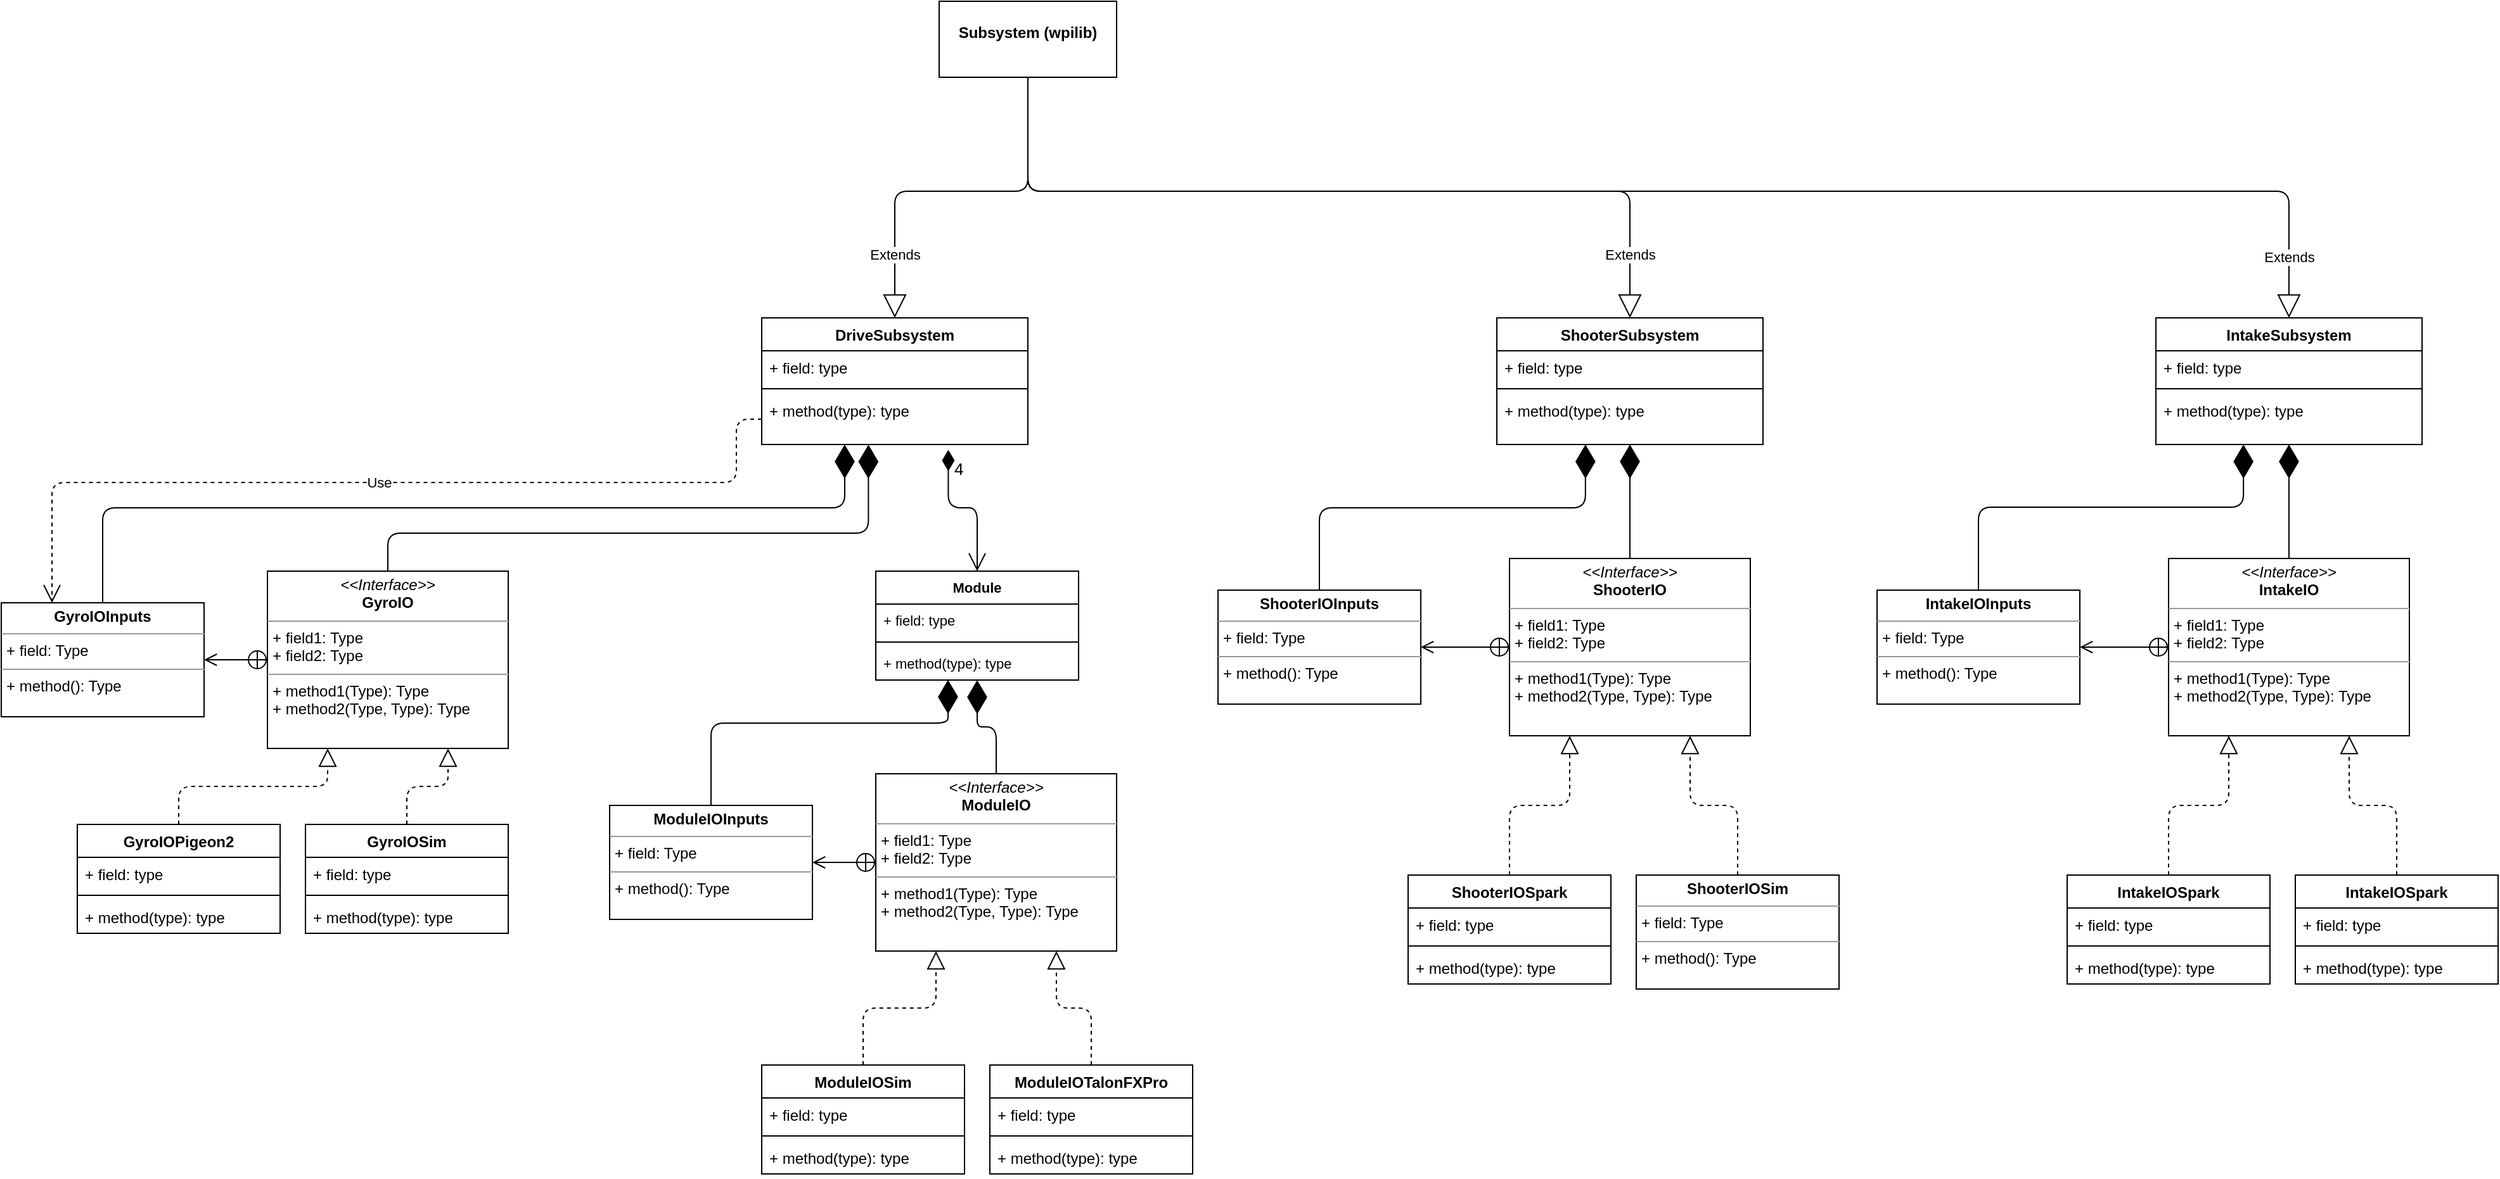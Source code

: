 <mxfile version="23.1.7" type="device">
  <diagram id="C5RBs43oDa-KdzZeNtuy" name="Page-1">
    <mxGraphModel dx="3734" dy="1774" grid="1" gridSize="10" guides="1" tooltips="1" connect="1" arrows="1" fold="0" page="0" pageScale="1" pageWidth="1600" pageHeight="1200" background="none" math="0" shadow="0">
      <root>
        <mxCell id="WIyWlLk6GJQsqaUBKTNV-0" />
        <mxCell id="WIyWlLk6GJQsqaUBKTNV-1" parent="WIyWlLk6GJQsqaUBKTNV-0" />
        <mxCell id="HAPGiRMm5gZmks8LCyH1-4" value="ShooterSubsystem" style="swimlane;fontStyle=1;align=center;verticalAlign=top;childLayout=stackLayout;horizontal=1;startSize=26;horizontalStack=0;resizeParent=1;resizeParentMax=0;resizeLast=0;collapsible=1;marginBottom=0;whiteSpace=wrap;html=1;" vertex="1" parent="WIyWlLk6GJQsqaUBKTNV-1">
          <mxGeometry x="60" y="120" width="210" height="100" as="geometry" />
        </mxCell>
        <mxCell id="HAPGiRMm5gZmks8LCyH1-5" value="+ field: type" style="text;strokeColor=none;fillColor=none;align=left;verticalAlign=top;spacingLeft=4;spacingRight=4;overflow=hidden;rotatable=0;points=[[0,0.5],[1,0.5]];portConstraint=eastwest;whiteSpace=wrap;html=1;" vertex="1" parent="HAPGiRMm5gZmks8LCyH1-4">
          <mxGeometry y="26" width="210" height="26" as="geometry" />
        </mxCell>
        <mxCell id="HAPGiRMm5gZmks8LCyH1-6" value="" style="line;strokeWidth=1;fillColor=none;align=left;verticalAlign=middle;spacingTop=-1;spacingLeft=3;spacingRight=3;rotatable=0;labelPosition=right;points=[];portConstraint=eastwest;strokeColor=inherit;" vertex="1" parent="HAPGiRMm5gZmks8LCyH1-4">
          <mxGeometry y="52" width="210" height="8" as="geometry" />
        </mxCell>
        <object label="+ method(type): type" id="HAPGiRMm5gZmks8LCyH1-7">
          <mxCell style="text;strokeColor=none;fillColor=none;align=left;verticalAlign=top;spacingLeft=4;spacingRight=4;overflow=hidden;rotatable=0;points=[[0,0.5],[1,0.5]];portConstraint=eastwest;whiteSpace=wrap;html=1;" vertex="1" parent="HAPGiRMm5gZmks8LCyH1-4">
            <mxGeometry y="60" width="210" height="40" as="geometry" />
          </mxCell>
        </object>
        <mxCell id="HAPGiRMm5gZmks8LCyH1-9" value="ShooterIOSpark" style="swimlane;fontStyle=1;align=center;verticalAlign=top;childLayout=stackLayout;horizontal=1;startSize=26;horizontalStack=0;resizeParent=1;resizeParentMax=0;resizeLast=0;collapsible=1;marginBottom=0;whiteSpace=wrap;html=1;" vertex="1" parent="WIyWlLk6GJQsqaUBKTNV-1">
          <mxGeometry x="-10" y="560" width="160" height="86" as="geometry" />
        </mxCell>
        <mxCell id="HAPGiRMm5gZmks8LCyH1-10" value="+ field: type" style="text;strokeColor=none;fillColor=none;align=left;verticalAlign=top;spacingLeft=4;spacingRight=4;overflow=hidden;rotatable=0;points=[[0,0.5],[1,0.5]];portConstraint=eastwest;whiteSpace=wrap;html=1;" vertex="1" parent="HAPGiRMm5gZmks8LCyH1-9">
          <mxGeometry y="26" width="160" height="26" as="geometry" />
        </mxCell>
        <mxCell id="HAPGiRMm5gZmks8LCyH1-11" value="" style="line;strokeWidth=1;fillColor=none;align=left;verticalAlign=middle;spacingTop=-1;spacingLeft=3;spacingRight=3;rotatable=0;labelPosition=right;points=[];portConstraint=eastwest;strokeColor=inherit;" vertex="1" parent="HAPGiRMm5gZmks8LCyH1-9">
          <mxGeometry y="52" width="160" height="8" as="geometry" />
        </mxCell>
        <mxCell id="HAPGiRMm5gZmks8LCyH1-12" value="+ method(type): type" style="text;strokeColor=none;fillColor=none;align=left;verticalAlign=top;spacingLeft=4;spacingRight=4;overflow=hidden;rotatable=0;points=[[0,0.5],[1,0.5]];portConstraint=eastwest;whiteSpace=wrap;html=1;" vertex="1" parent="HAPGiRMm5gZmks8LCyH1-9">
          <mxGeometry y="60" width="160" height="26" as="geometry" />
        </mxCell>
        <mxCell id="HAPGiRMm5gZmks8LCyH1-16" value="&lt;p style=&quot;margin:0px;margin-top:4px;text-align:center;&quot;&gt;&lt;i&gt;&amp;lt;&amp;lt;Interface&amp;gt;&amp;gt;&lt;/i&gt;&lt;br&gt;&lt;b&gt;ShooterIO&lt;/b&gt;&lt;/p&gt;&lt;hr size=&quot;1&quot;&gt;&lt;p style=&quot;margin:0px;margin-left:4px;&quot;&gt;+ field1: Type&lt;br&gt;+ field2: Type&lt;/p&gt;&lt;hr size=&quot;1&quot;&gt;&lt;p style=&quot;margin:0px;margin-left:4px;&quot;&gt;+ method1(Type): Type&lt;br&gt;+ method2(Type, Type): Type&lt;/p&gt;" style="verticalAlign=top;align=left;overflow=fill;html=1;whiteSpace=wrap;" vertex="1" parent="WIyWlLk6GJQsqaUBKTNV-1">
          <mxGeometry x="70" y="310" width="190" height="140" as="geometry" />
        </mxCell>
        <mxCell id="HAPGiRMm5gZmks8LCyH1-19" value="" style="endArrow=open;startArrow=circlePlus;endFill=0;startFill=0;endSize=8;html=1;rounded=1;jumpStyle=none;shadow=0;edgeStyle=orthogonalEdgeStyle;entryX=1;entryY=0.5;entryDx=0;entryDy=0;exitX=0;exitY=0.5;exitDx=0;exitDy=0;exitPerimeter=0;" edge="1" parent="WIyWlLk6GJQsqaUBKTNV-1" source="HAPGiRMm5gZmks8LCyH1-16" target="HAPGiRMm5gZmks8LCyH1-20">
          <mxGeometry width="160" relative="1" as="geometry">
            <mxPoint x="60" y="380" as="sourcePoint" />
            <mxPoint x="-40" y="345" as="targetPoint" />
          </mxGeometry>
        </mxCell>
        <mxCell id="HAPGiRMm5gZmks8LCyH1-20" value="&lt;p style=&quot;margin:0px;margin-top:4px;text-align:center;&quot;&gt;&lt;b&gt;ShooterIOInputs&lt;/b&gt;&lt;/p&gt;&lt;hr size=&quot;1&quot;&gt;&lt;p style=&quot;margin:0px;margin-left:4px;&quot;&gt;+ field: Type&lt;/p&gt;&lt;hr size=&quot;1&quot;&gt;&lt;p style=&quot;margin:0px;margin-left:4px;&quot;&gt;+ method(): Type&lt;/p&gt;" style="verticalAlign=top;align=left;overflow=fill;html=1;whiteSpace=wrap;" vertex="1" parent="WIyWlLk6GJQsqaUBKTNV-1">
          <mxGeometry x="-160" y="335" width="160" height="90" as="geometry" />
        </mxCell>
        <mxCell id="HAPGiRMm5gZmks8LCyH1-21" value="" style="endArrow=block;dashed=1;endFill=0;endSize=12;html=1;rounded=1;edgeStyle=orthogonalEdgeStyle;exitX=0.5;exitY=0;exitDx=0;exitDy=0;entryX=0.25;entryY=1;entryDx=0;entryDy=0;curved=0;" edge="1" parent="WIyWlLk6GJQsqaUBKTNV-1" source="HAPGiRMm5gZmks8LCyH1-9" target="HAPGiRMm5gZmks8LCyH1-16">
          <mxGeometry width="160" relative="1" as="geometry">
            <mxPoint x="-70" y="470" as="sourcePoint" />
            <mxPoint x="90" y="470" as="targetPoint" />
          </mxGeometry>
        </mxCell>
        <mxCell id="HAPGiRMm5gZmks8LCyH1-22" value="&lt;p style=&quot;margin:0px;margin-top:4px;text-align:center;&quot;&gt;&lt;b&gt;ShooterIOSim&lt;/b&gt;&lt;/p&gt;&lt;hr size=&quot;1&quot;&gt;&lt;p style=&quot;margin:0px;margin-left:4px;&quot;&gt;+ field: Type&lt;/p&gt;&lt;hr size=&quot;1&quot;&gt;&lt;p style=&quot;margin:0px;margin-left:4px;&quot;&gt;+ method(): Type&lt;/p&gt;" style="verticalAlign=top;align=left;overflow=fill;html=1;whiteSpace=wrap;" vertex="1" parent="WIyWlLk6GJQsqaUBKTNV-1">
          <mxGeometry x="170" y="560" width="160" height="90" as="geometry" />
        </mxCell>
        <mxCell id="HAPGiRMm5gZmks8LCyH1-23" value="" style="endArrow=block;dashed=1;endFill=0;endSize=12;html=1;rounded=1;edgeStyle=orthogonalEdgeStyle;exitX=0.5;exitY=0;exitDx=0;exitDy=0;entryX=0.75;entryY=1;entryDx=0;entryDy=0;" edge="1" parent="WIyWlLk6GJQsqaUBKTNV-1" source="HAPGiRMm5gZmks8LCyH1-22" target="HAPGiRMm5gZmks8LCyH1-16">
          <mxGeometry width="160" relative="1" as="geometry">
            <mxPoint x="290" y="540" as="sourcePoint" />
            <mxPoint x="190" y="490" as="targetPoint" />
          </mxGeometry>
        </mxCell>
        <mxCell id="HAPGiRMm5gZmks8LCyH1-24" value="&lt;p style=&quot;margin:0px;margin-top:4px;text-align:center;&quot;&gt;&lt;br&gt;&lt;b&gt;Subsystem (wpilib)&lt;/b&gt;&lt;/p&gt;" style="verticalAlign=top;align=left;overflow=fill;html=1;whiteSpace=wrap;" vertex="1" parent="WIyWlLk6GJQsqaUBKTNV-1">
          <mxGeometry x="-380" y="-130" width="140" height="60" as="geometry" />
        </mxCell>
        <mxCell id="HAPGiRMm5gZmks8LCyH1-25" value="Extends" style="endArrow=block;endSize=16;endFill=0;html=1;rounded=1;edgeStyle=orthogonalEdgeStyle;exitX=0.5;exitY=1;exitDx=0;exitDy=0;entryX=0.5;entryY=0;entryDx=0;entryDy=0;curved=0;" edge="1" parent="WIyWlLk6GJQsqaUBKTNV-1" source="HAPGiRMm5gZmks8LCyH1-24" target="HAPGiRMm5gZmks8LCyH1-4">
          <mxGeometry x="0.85" width="160" relative="1" as="geometry">
            <mxPoint x="-20" y="80" as="sourcePoint" />
            <mxPoint x="140" y="80" as="targetPoint" />
            <Array as="points">
              <mxPoint x="-310" y="20" />
              <mxPoint x="165" y="20" />
            </Array>
            <mxPoint as="offset" />
          </mxGeometry>
        </mxCell>
        <mxCell id="HAPGiRMm5gZmks8LCyH1-27" value="" style="endArrow=diamondThin;endFill=1;endSize=24;html=1;rounded=0;exitX=0.5;exitY=0;exitDx=0;exitDy=0;edgeStyle=orthogonalEdgeStyle;entryX=0.5;entryY=1;entryDx=0;entryDy=0;entryPerimeter=0;" edge="1" parent="WIyWlLk6GJQsqaUBKTNV-1" source="HAPGiRMm5gZmks8LCyH1-16" target="HAPGiRMm5gZmks8LCyH1-7">
          <mxGeometry width="160" relative="1" as="geometry">
            <mxPoint x="150" y="250" as="sourcePoint" />
            <mxPoint x="165" y="230" as="targetPoint" />
          </mxGeometry>
        </mxCell>
        <mxCell id="HAPGiRMm5gZmks8LCyH1-28" value="" style="endArrow=diamondThin;endFill=1;endSize=24;html=1;rounded=1;edgeStyle=orthogonalEdgeStyle;exitX=0.5;exitY=0;exitDx=0;exitDy=0;curved=0;entryX=0.333;entryY=1;entryDx=0;entryDy=0;entryPerimeter=0;" edge="1" parent="WIyWlLk6GJQsqaUBKTNV-1" source="HAPGiRMm5gZmks8LCyH1-20" target="HAPGiRMm5gZmks8LCyH1-7">
          <mxGeometry width="160" relative="1" as="geometry">
            <mxPoint x="-80" y="300" as="sourcePoint" />
            <mxPoint x="130" y="230" as="targetPoint" />
            <Array as="points">
              <mxPoint x="-80" y="270" />
              <mxPoint x="130" y="270" />
            </Array>
          </mxGeometry>
        </mxCell>
        <mxCell id="HAPGiRMm5gZmks8LCyH1-33" value="IntakeSubsystem" style="swimlane;fontStyle=1;align=center;verticalAlign=top;childLayout=stackLayout;horizontal=1;startSize=26;horizontalStack=0;resizeParent=1;resizeParentMax=0;resizeLast=0;collapsible=1;marginBottom=0;whiteSpace=wrap;html=1;" vertex="1" parent="WIyWlLk6GJQsqaUBKTNV-1">
          <mxGeometry x="580" y="120" width="210" height="100" as="geometry">
            <mxRectangle x="630" y="120" width="150" height="30" as="alternateBounds" />
          </mxGeometry>
        </mxCell>
        <mxCell id="HAPGiRMm5gZmks8LCyH1-34" value="+ field: type" style="text;strokeColor=none;fillColor=none;align=left;verticalAlign=top;spacingLeft=4;spacingRight=4;overflow=hidden;rotatable=0;points=[[0,0.5],[1,0.5]];portConstraint=eastwest;whiteSpace=wrap;html=1;" vertex="1" parent="HAPGiRMm5gZmks8LCyH1-33">
          <mxGeometry y="26" width="210" height="26" as="geometry" />
        </mxCell>
        <mxCell id="HAPGiRMm5gZmks8LCyH1-35" value="" style="line;strokeWidth=1;fillColor=none;align=left;verticalAlign=middle;spacingTop=-1;spacingLeft=3;spacingRight=3;rotatable=0;labelPosition=right;points=[];portConstraint=eastwest;strokeColor=inherit;" vertex="1" parent="HAPGiRMm5gZmks8LCyH1-33">
          <mxGeometry y="52" width="210" height="8" as="geometry" />
        </mxCell>
        <object label="+ method(type): type" id="HAPGiRMm5gZmks8LCyH1-36">
          <mxCell style="text;strokeColor=none;fillColor=none;align=left;verticalAlign=top;spacingLeft=4;spacingRight=4;overflow=hidden;rotatable=0;points=[[0,0.5],[1,0.5]];portConstraint=eastwest;whiteSpace=wrap;html=1;" vertex="1" parent="HAPGiRMm5gZmks8LCyH1-33">
            <mxGeometry y="60" width="210" height="40" as="geometry" />
          </mxCell>
        </object>
        <mxCell id="HAPGiRMm5gZmks8LCyH1-37" value="&lt;b style=&quot;border-color: var(--border-color);&quot;&gt;Intake&lt;/b&gt;IOSpark" style="swimlane;fontStyle=1;align=center;verticalAlign=top;childLayout=stackLayout;horizontal=1;startSize=26;horizontalStack=0;resizeParent=1;resizeParentMax=0;resizeLast=0;collapsible=1;marginBottom=0;whiteSpace=wrap;html=1;" vertex="1" parent="WIyWlLk6GJQsqaUBKTNV-1">
          <mxGeometry x="510" y="560" width="160" height="86" as="geometry" />
        </mxCell>
        <mxCell id="HAPGiRMm5gZmks8LCyH1-38" value="+ field: type" style="text;strokeColor=none;fillColor=none;align=left;verticalAlign=top;spacingLeft=4;spacingRight=4;overflow=hidden;rotatable=0;points=[[0,0.5],[1,0.5]];portConstraint=eastwest;whiteSpace=wrap;html=1;" vertex="1" parent="HAPGiRMm5gZmks8LCyH1-37">
          <mxGeometry y="26" width="160" height="26" as="geometry" />
        </mxCell>
        <mxCell id="HAPGiRMm5gZmks8LCyH1-39" value="" style="line;strokeWidth=1;fillColor=none;align=left;verticalAlign=middle;spacingTop=-1;spacingLeft=3;spacingRight=3;rotatable=0;labelPosition=right;points=[];portConstraint=eastwest;strokeColor=inherit;" vertex="1" parent="HAPGiRMm5gZmks8LCyH1-37">
          <mxGeometry y="52" width="160" height="8" as="geometry" />
        </mxCell>
        <mxCell id="HAPGiRMm5gZmks8LCyH1-40" value="+ method(type): type" style="text;strokeColor=none;fillColor=none;align=left;verticalAlign=top;spacingLeft=4;spacingRight=4;overflow=hidden;rotatable=0;points=[[0,0.5],[1,0.5]];portConstraint=eastwest;whiteSpace=wrap;html=1;" vertex="1" parent="HAPGiRMm5gZmks8LCyH1-37">
          <mxGeometry y="60" width="160" height="26" as="geometry" />
        </mxCell>
        <mxCell id="HAPGiRMm5gZmks8LCyH1-41" value="&lt;p style=&quot;margin:0px;margin-top:4px;text-align:center;&quot;&gt;&lt;i&gt;&amp;lt;&amp;lt;Interface&amp;gt;&amp;gt;&lt;/i&gt;&lt;br&gt;&lt;b&gt;Intake&lt;/b&gt;&lt;b style=&quot;background-color: initial;&quot;&gt;IO&lt;/b&gt;&lt;/p&gt;&lt;hr size=&quot;1&quot;&gt;&lt;p style=&quot;margin:0px;margin-left:4px;&quot;&gt;+ field1: Type&lt;br&gt;+ field2: Type&lt;/p&gt;&lt;hr size=&quot;1&quot;&gt;&lt;p style=&quot;margin:0px;margin-left:4px;&quot;&gt;+ method1(Type): Type&lt;br&gt;+ method2(Type, Type): Type&lt;/p&gt;" style="verticalAlign=top;align=left;overflow=fill;html=1;whiteSpace=wrap;" vertex="1" parent="WIyWlLk6GJQsqaUBKTNV-1">
          <mxGeometry x="590" y="310" width="190" height="140" as="geometry" />
        </mxCell>
        <mxCell id="HAPGiRMm5gZmks8LCyH1-42" value="" style="endArrow=open;startArrow=circlePlus;endFill=0;startFill=0;endSize=8;html=1;rounded=1;jumpStyle=none;shadow=0;edgeStyle=orthogonalEdgeStyle;entryX=1;entryY=0.5;entryDx=0;entryDy=0;exitX=0;exitY=0.5;exitDx=0;exitDy=0;exitPerimeter=0;" edge="1" parent="WIyWlLk6GJQsqaUBKTNV-1" source="HAPGiRMm5gZmks8LCyH1-41" target="HAPGiRMm5gZmks8LCyH1-43">
          <mxGeometry width="160" relative="1" as="geometry">
            <mxPoint x="580" y="380" as="sourcePoint" />
            <mxPoint x="480" y="345" as="targetPoint" />
          </mxGeometry>
        </mxCell>
        <mxCell id="HAPGiRMm5gZmks8LCyH1-43" value="&lt;p style=&quot;margin:0px;margin-top:4px;text-align:center;&quot;&gt;&lt;b&gt;Intake&lt;/b&gt;&lt;b style=&quot;background-color: initial;&quot;&gt;IOInputs&lt;/b&gt;&lt;/p&gt;&lt;hr size=&quot;1&quot;&gt;&lt;p style=&quot;margin:0px;margin-left:4px;&quot;&gt;+ field: Type&lt;/p&gt;&lt;hr size=&quot;1&quot;&gt;&lt;p style=&quot;margin:0px;margin-left:4px;&quot;&gt;+ method(): Type&lt;/p&gt;" style="verticalAlign=top;align=left;overflow=fill;html=1;whiteSpace=wrap;" vertex="1" parent="WIyWlLk6GJQsqaUBKTNV-1">
          <mxGeometry x="360" y="335" width="160" height="90" as="geometry" />
        </mxCell>
        <mxCell id="HAPGiRMm5gZmks8LCyH1-44" value="" style="endArrow=block;dashed=1;endFill=0;endSize=12;html=1;rounded=1;edgeStyle=orthogonalEdgeStyle;exitX=0.5;exitY=0;exitDx=0;exitDy=0;entryX=0.25;entryY=1;entryDx=0;entryDy=0;curved=0;" edge="1" parent="WIyWlLk6GJQsqaUBKTNV-1" source="HAPGiRMm5gZmks8LCyH1-37" target="HAPGiRMm5gZmks8LCyH1-41">
          <mxGeometry width="160" relative="1" as="geometry">
            <mxPoint x="450" y="470" as="sourcePoint" />
            <mxPoint x="610" y="470" as="targetPoint" />
          </mxGeometry>
        </mxCell>
        <mxCell id="HAPGiRMm5gZmks8LCyH1-46" value="" style="endArrow=block;dashed=1;endFill=0;endSize=12;html=1;rounded=1;edgeStyle=orthogonalEdgeStyle;exitX=0.5;exitY=0;exitDx=0;exitDy=0;entryX=0.75;entryY=1;entryDx=0;entryDy=0;" edge="1" parent="WIyWlLk6GJQsqaUBKTNV-1" source="HAPGiRMm5gZmks8LCyH1-49" target="HAPGiRMm5gZmks8LCyH1-41">
          <mxGeometry width="160" relative="1" as="geometry">
            <mxPoint x="780" y="560" as="sourcePoint" />
            <mxPoint x="710" y="490" as="targetPoint" />
          </mxGeometry>
        </mxCell>
        <mxCell id="HAPGiRMm5gZmks8LCyH1-47" value="" style="endArrow=diamondThin;endFill=1;endSize=24;html=1;rounded=0;exitX=0.5;exitY=0;exitDx=0;exitDy=0;edgeStyle=orthogonalEdgeStyle;entryX=0.5;entryY=1;entryDx=0;entryDy=0;entryPerimeter=0;" edge="1" parent="WIyWlLk6GJQsqaUBKTNV-1" source="HAPGiRMm5gZmks8LCyH1-41" target="HAPGiRMm5gZmks8LCyH1-36">
          <mxGeometry width="160" relative="1" as="geometry">
            <mxPoint x="670" y="250" as="sourcePoint" />
            <mxPoint x="685" y="230" as="targetPoint" />
          </mxGeometry>
        </mxCell>
        <mxCell id="HAPGiRMm5gZmks8LCyH1-48" value="" style="endArrow=diamondThin;endFill=1;endSize=24;html=1;rounded=1;edgeStyle=orthogonalEdgeStyle;exitX=0.5;exitY=0;exitDx=0;exitDy=0;entryX=0.329;entryY=1.013;entryDx=0;entryDy=0;entryPerimeter=0;curved=0;" edge="1" parent="WIyWlLk6GJQsqaUBKTNV-1">
          <mxGeometry width="160" relative="1" as="geometry">
            <mxPoint x="440" y="334.48" as="sourcePoint" />
            <mxPoint x="649.09" y="220.0" as="targetPoint" />
            <Array as="points">
              <mxPoint x="440" y="269.48" />
              <mxPoint x="649" y="269.48" />
            </Array>
          </mxGeometry>
        </mxCell>
        <mxCell id="HAPGiRMm5gZmks8LCyH1-49" value="&lt;b style=&quot;border-color: var(--border-color);&quot;&gt;Intake&lt;/b&gt;IOSpark" style="swimlane;fontStyle=1;align=center;verticalAlign=top;childLayout=stackLayout;horizontal=1;startSize=26;horizontalStack=0;resizeParent=1;resizeParentMax=0;resizeLast=0;collapsible=1;marginBottom=0;whiteSpace=wrap;html=1;" vertex="1" parent="WIyWlLk6GJQsqaUBKTNV-1">
          <mxGeometry x="690" y="560" width="160" height="86" as="geometry" />
        </mxCell>
        <mxCell id="HAPGiRMm5gZmks8LCyH1-50" value="+ field: type" style="text;strokeColor=none;fillColor=none;align=left;verticalAlign=top;spacingLeft=4;spacingRight=4;overflow=hidden;rotatable=0;points=[[0,0.5],[1,0.5]];portConstraint=eastwest;whiteSpace=wrap;html=1;" vertex="1" parent="HAPGiRMm5gZmks8LCyH1-49">
          <mxGeometry y="26" width="160" height="26" as="geometry" />
        </mxCell>
        <mxCell id="HAPGiRMm5gZmks8LCyH1-51" value="" style="line;strokeWidth=1;fillColor=none;align=left;verticalAlign=middle;spacingTop=-1;spacingLeft=3;spacingRight=3;rotatable=0;labelPosition=right;points=[];portConstraint=eastwest;strokeColor=inherit;" vertex="1" parent="HAPGiRMm5gZmks8LCyH1-49">
          <mxGeometry y="52" width="160" height="8" as="geometry" />
        </mxCell>
        <mxCell id="HAPGiRMm5gZmks8LCyH1-52" value="+ method(type): type" style="text;strokeColor=none;fillColor=none;align=left;verticalAlign=top;spacingLeft=4;spacingRight=4;overflow=hidden;rotatable=0;points=[[0,0.5],[1,0.5]];portConstraint=eastwest;whiteSpace=wrap;html=1;" vertex="1" parent="HAPGiRMm5gZmks8LCyH1-49">
          <mxGeometry y="60" width="160" height="26" as="geometry" />
        </mxCell>
        <mxCell id="HAPGiRMm5gZmks8LCyH1-54" value="Extends" style="endArrow=block;endSize=16;endFill=0;html=1;rounded=1;strokeColor=default;align=center;verticalAlign=middle;fontFamily=Helvetica;fontSize=11;fontColor=default;labelBackgroundColor=default;edgeStyle=orthogonalEdgeStyle;exitX=0.5;exitY=1;exitDx=0;exitDy=0;entryX=0.5;entryY=0;entryDx=0;entryDy=0;" edge="1" parent="WIyWlLk6GJQsqaUBKTNV-1" source="HAPGiRMm5gZmks8LCyH1-24" target="HAPGiRMm5gZmks8LCyH1-33">
          <mxGeometry x="0.919" width="160" relative="1" as="geometry">
            <mxPoint x="160" y="-60" as="sourcePoint" />
            <mxPoint x="320" y="-60" as="targetPoint" />
            <Array as="points">
              <mxPoint x="-310" y="20" />
              <mxPoint x="685" y="20" />
            </Array>
            <mxPoint as="offset" />
          </mxGeometry>
        </mxCell>
        <mxCell id="HAPGiRMm5gZmks8LCyH1-75" value="DriveSubsystem" style="swimlane;fontStyle=1;align=center;verticalAlign=top;childLayout=stackLayout;horizontal=1;startSize=26;horizontalStack=0;resizeParent=1;resizeParentMax=0;resizeLast=0;collapsible=1;marginBottom=0;whiteSpace=wrap;html=1;" vertex="1" parent="WIyWlLk6GJQsqaUBKTNV-1">
          <mxGeometry x="-520" y="120" width="210" height="100" as="geometry">
            <mxRectangle x="630" y="120" width="150" height="30" as="alternateBounds" />
          </mxGeometry>
        </mxCell>
        <mxCell id="HAPGiRMm5gZmks8LCyH1-76" value="+ field: type" style="text;strokeColor=none;fillColor=none;align=left;verticalAlign=top;spacingLeft=4;spacingRight=4;overflow=hidden;rotatable=0;points=[[0,0.5],[1,0.5]];portConstraint=eastwest;whiteSpace=wrap;html=1;" vertex="1" parent="HAPGiRMm5gZmks8LCyH1-75">
          <mxGeometry y="26" width="210" height="26" as="geometry" />
        </mxCell>
        <mxCell id="HAPGiRMm5gZmks8LCyH1-77" value="" style="line;strokeWidth=1;fillColor=none;align=left;verticalAlign=middle;spacingTop=-1;spacingLeft=3;spacingRight=3;rotatable=0;labelPosition=right;points=[];portConstraint=eastwest;strokeColor=inherit;" vertex="1" parent="HAPGiRMm5gZmks8LCyH1-75">
          <mxGeometry y="52" width="210" height="8" as="geometry" />
        </mxCell>
        <object label="+ method(type): type" id="HAPGiRMm5gZmks8LCyH1-78">
          <mxCell style="text;strokeColor=none;fillColor=none;align=left;verticalAlign=top;spacingLeft=4;spacingRight=4;overflow=hidden;rotatable=0;points=[[0,0.5],[1,0.5]];portConstraint=eastwest;whiteSpace=wrap;html=1;" vertex="1" parent="HAPGiRMm5gZmks8LCyH1-75">
            <mxGeometry y="60" width="210" height="40" as="geometry" />
          </mxCell>
        </object>
        <mxCell id="HAPGiRMm5gZmks8LCyH1-79" value="GyroIOPigeon2" style="swimlane;fontStyle=1;align=center;verticalAlign=top;childLayout=stackLayout;horizontal=1;startSize=26;horizontalStack=0;resizeParent=1;resizeParentMax=0;resizeLast=0;collapsible=1;marginBottom=0;whiteSpace=wrap;html=1;" vertex="1" parent="WIyWlLk6GJQsqaUBKTNV-1">
          <mxGeometry x="-1060" y="520" width="160" height="86" as="geometry" />
        </mxCell>
        <mxCell id="HAPGiRMm5gZmks8LCyH1-80" value="+ field: type" style="text;strokeColor=none;fillColor=none;align=left;verticalAlign=top;spacingLeft=4;spacingRight=4;overflow=hidden;rotatable=0;points=[[0,0.5],[1,0.5]];portConstraint=eastwest;whiteSpace=wrap;html=1;" vertex="1" parent="HAPGiRMm5gZmks8LCyH1-79">
          <mxGeometry y="26" width="160" height="26" as="geometry" />
        </mxCell>
        <mxCell id="HAPGiRMm5gZmks8LCyH1-81" value="" style="line;strokeWidth=1;fillColor=none;align=left;verticalAlign=middle;spacingTop=-1;spacingLeft=3;spacingRight=3;rotatable=0;labelPosition=right;points=[];portConstraint=eastwest;strokeColor=inherit;" vertex="1" parent="HAPGiRMm5gZmks8LCyH1-79">
          <mxGeometry y="52" width="160" height="8" as="geometry" />
        </mxCell>
        <mxCell id="HAPGiRMm5gZmks8LCyH1-82" value="+ method(type): type" style="text;strokeColor=none;fillColor=none;align=left;verticalAlign=top;spacingLeft=4;spacingRight=4;overflow=hidden;rotatable=0;points=[[0,0.5],[1,0.5]];portConstraint=eastwest;whiteSpace=wrap;html=1;" vertex="1" parent="HAPGiRMm5gZmks8LCyH1-79">
          <mxGeometry y="60" width="160" height="26" as="geometry" />
        </mxCell>
        <mxCell id="HAPGiRMm5gZmks8LCyH1-83" value="&lt;p style=&quot;margin:0px;margin-top:4px;text-align:center;&quot;&gt;&lt;i&gt;&amp;lt;&amp;lt;Interface&amp;gt;&amp;gt;&lt;/i&gt;&lt;br&gt;&lt;b style=&quot;background-color: initial;&quot;&gt;Gyro&lt;/b&gt;&lt;b style=&quot;background-color: initial;&quot;&gt;IO&lt;/b&gt;&lt;/p&gt;&lt;hr size=&quot;1&quot;&gt;&lt;p style=&quot;margin:0px;margin-left:4px;&quot;&gt;+ field1: Type&lt;br&gt;+ field2: Type&lt;/p&gt;&lt;hr size=&quot;1&quot;&gt;&lt;p style=&quot;margin:0px;margin-left:4px;&quot;&gt;+ method1(Type): Type&lt;br&gt;+ method2(Type, Type): Type&lt;/p&gt;" style="verticalAlign=top;align=left;overflow=fill;html=1;whiteSpace=wrap;" vertex="1" parent="WIyWlLk6GJQsqaUBKTNV-1">
          <mxGeometry x="-910" y="320" width="190" height="140" as="geometry" />
        </mxCell>
        <mxCell id="HAPGiRMm5gZmks8LCyH1-85" value="&lt;p style=&quot;margin:0px;margin-top:4px;text-align:center;&quot;&gt;&lt;b style=&quot;background-color: initial;&quot;&gt;G&lt;/b&gt;&lt;b style=&quot;background-color: initial;&quot;&gt;yroIOInputs&lt;/b&gt;&lt;/p&gt;&lt;hr size=&quot;1&quot;&gt;&lt;p style=&quot;margin:0px;margin-left:4px;&quot;&gt;+ field: Type&lt;/p&gt;&lt;hr size=&quot;1&quot;&gt;&lt;p style=&quot;margin:0px;margin-left:4px;&quot;&gt;+ method(): Type&lt;/p&gt;" style="verticalAlign=top;align=left;overflow=fill;html=1;whiteSpace=wrap;" vertex="1" parent="WIyWlLk6GJQsqaUBKTNV-1">
          <mxGeometry x="-1120" y="345" width="160" height="90" as="geometry" />
        </mxCell>
        <mxCell id="HAPGiRMm5gZmks8LCyH1-86" value="" style="endArrow=block;dashed=1;endFill=0;endSize=12;html=1;rounded=1;edgeStyle=orthogonalEdgeStyle;exitX=0.5;exitY=0;exitDx=0;exitDy=0;entryX=0.25;entryY=1;entryDx=0;entryDy=0;curved=0;" edge="1" parent="WIyWlLk6GJQsqaUBKTNV-1" source="HAPGiRMm5gZmks8LCyH1-79" target="HAPGiRMm5gZmks8LCyH1-83">
          <mxGeometry width="160" relative="1" as="geometry">
            <mxPoint x="-700" y="470" as="sourcePoint" />
            <mxPoint x="-540" y="470" as="targetPoint" />
          </mxGeometry>
        </mxCell>
        <mxCell id="HAPGiRMm5gZmks8LCyH1-87" value="" style="endArrow=block;dashed=1;endFill=0;endSize=12;html=1;rounded=1;edgeStyle=orthogonalEdgeStyle;exitX=0.5;exitY=0;exitDx=0;exitDy=0;entryX=0.75;entryY=1;entryDx=0;entryDy=0;" edge="1" parent="WIyWlLk6GJQsqaUBKTNV-1" source="HAPGiRMm5gZmks8LCyH1-90" target="HAPGiRMm5gZmks8LCyH1-83">
          <mxGeometry width="160" relative="1" as="geometry">
            <mxPoint x="-370" y="560" as="sourcePoint" />
            <mxPoint x="-440" y="490" as="targetPoint" />
          </mxGeometry>
        </mxCell>
        <mxCell id="HAPGiRMm5gZmks8LCyH1-88" value="" style="endArrow=diamondThin;endFill=1;endSize=24;html=1;rounded=1;exitX=0.5;exitY=0;exitDx=0;exitDy=0;edgeStyle=orthogonalEdgeStyle;curved=0;entryX=0.377;entryY=1.002;entryDx=0;entryDy=0;entryPerimeter=0;" edge="1" parent="WIyWlLk6GJQsqaUBKTNV-1" source="HAPGiRMm5gZmks8LCyH1-83">
          <mxGeometry width="160" relative="1" as="geometry">
            <mxPoint x="-760" y="310" as="sourcePoint" />
            <mxPoint x="-435.83" y="220.08" as="targetPoint" />
            <Array as="points">
              <mxPoint x="-815" y="290" />
              <mxPoint x="-436" y="290" />
            </Array>
          </mxGeometry>
        </mxCell>
        <mxCell id="HAPGiRMm5gZmks8LCyH1-90" value="GyroIOSim" style="swimlane;fontStyle=1;align=center;verticalAlign=top;childLayout=stackLayout;horizontal=1;startSize=26;horizontalStack=0;resizeParent=1;resizeParentMax=0;resizeLast=0;collapsible=1;marginBottom=0;whiteSpace=wrap;html=1;" vertex="1" parent="WIyWlLk6GJQsqaUBKTNV-1">
          <mxGeometry x="-880" y="520" width="160" height="86" as="geometry" />
        </mxCell>
        <mxCell id="HAPGiRMm5gZmks8LCyH1-91" value="+ field: type" style="text;strokeColor=none;fillColor=none;align=left;verticalAlign=top;spacingLeft=4;spacingRight=4;overflow=hidden;rotatable=0;points=[[0,0.5],[1,0.5]];portConstraint=eastwest;whiteSpace=wrap;html=1;" vertex="1" parent="HAPGiRMm5gZmks8LCyH1-90">
          <mxGeometry y="26" width="160" height="26" as="geometry" />
        </mxCell>
        <mxCell id="HAPGiRMm5gZmks8LCyH1-92" value="" style="line;strokeWidth=1;fillColor=none;align=left;verticalAlign=middle;spacingTop=-1;spacingLeft=3;spacingRight=3;rotatable=0;labelPosition=right;points=[];portConstraint=eastwest;strokeColor=inherit;" vertex="1" parent="HAPGiRMm5gZmks8LCyH1-90">
          <mxGeometry y="52" width="160" height="8" as="geometry" />
        </mxCell>
        <mxCell id="HAPGiRMm5gZmks8LCyH1-93" value="+ method(type): type" style="text;strokeColor=none;fillColor=none;align=left;verticalAlign=top;spacingLeft=4;spacingRight=4;overflow=hidden;rotatable=0;points=[[0,0.5],[1,0.5]];portConstraint=eastwest;whiteSpace=wrap;html=1;" vertex="1" parent="HAPGiRMm5gZmks8LCyH1-90">
          <mxGeometry y="60" width="160" height="26" as="geometry" />
        </mxCell>
        <mxCell id="HAPGiRMm5gZmks8LCyH1-146" value="Extends" style="endArrow=block;endSize=16;endFill=0;html=1;rounded=1;strokeColor=default;align=center;verticalAlign=middle;fontFamily=Helvetica;fontSize=11;fontColor=default;labelBackgroundColor=default;edgeStyle=orthogonalEdgeStyle;entryX=0.5;entryY=0;entryDx=0;entryDy=0;exitX=0.5;exitY=1;exitDx=0;exitDy=0;" edge="1" parent="WIyWlLk6GJQsqaUBKTNV-1" source="HAPGiRMm5gZmks8LCyH1-24" target="HAPGiRMm5gZmks8LCyH1-75">
          <mxGeometry x="0.661" width="160" relative="1" as="geometry">
            <mxPoint x="-310" y="20" as="sourcePoint" />
            <mxPoint x="-440" y="100" as="targetPoint" />
            <Array as="points">
              <mxPoint x="-310" y="20" />
              <mxPoint x="-415" y="20" />
            </Array>
            <mxPoint as="offset" />
          </mxGeometry>
        </mxCell>
        <mxCell id="HAPGiRMm5gZmks8LCyH1-147" value="" style="endArrow=diamondThin;endFill=1;endSize=24;html=1;rounded=1;strokeColor=default;align=center;verticalAlign=middle;fontFamily=Helvetica;fontSize=11;fontColor=default;labelBackgroundColor=default;edgeStyle=orthogonalEdgeStyle;entryX=0.407;entryY=1.079;entryDx=0;entryDy=0;entryPerimeter=0;exitX=0.5;exitY=0;exitDx=0;exitDy=0;" edge="1" parent="WIyWlLk6GJQsqaUBKTNV-1" source="HAPGiRMm5gZmks8LCyH1-85">
          <mxGeometry width="160" relative="1" as="geometry">
            <mxPoint x="-1160" y="280" as="sourcePoint" />
            <mxPoint x="-454.53" y="220.0" as="targetPoint" />
            <Array as="points">
              <mxPoint x="-1040" y="270" />
              <mxPoint x="-454" y="270" />
            </Array>
          </mxGeometry>
        </mxCell>
        <mxCell id="HAPGiRMm5gZmks8LCyH1-148" value="Module" style="swimlane;fontStyle=1;align=center;verticalAlign=top;childLayout=stackLayout;horizontal=1;startSize=26;horizontalStack=0;resizeParent=1;resizeParentMax=0;resizeLast=0;collapsible=1;marginBottom=0;whiteSpace=wrap;html=1;fontFamily=Helvetica;fontSize=11;fontColor=default;labelBackgroundColor=default;" vertex="1" parent="WIyWlLk6GJQsqaUBKTNV-1">
          <mxGeometry x="-430" y="320" width="160" height="86" as="geometry" />
        </mxCell>
        <mxCell id="HAPGiRMm5gZmks8LCyH1-149" value="+ field: type" style="text;strokeColor=none;fillColor=none;align=left;verticalAlign=top;spacingLeft=4;spacingRight=4;overflow=hidden;rotatable=0;points=[[0,0.5],[1,0.5]];portConstraint=eastwest;whiteSpace=wrap;html=1;fontFamily=Helvetica;fontSize=11;fontColor=default;labelBackgroundColor=default;" vertex="1" parent="HAPGiRMm5gZmks8LCyH1-148">
          <mxGeometry y="26" width="160" height="26" as="geometry" />
        </mxCell>
        <mxCell id="HAPGiRMm5gZmks8LCyH1-150" value="" style="line;strokeWidth=1;fillColor=none;align=left;verticalAlign=middle;spacingTop=-1;spacingLeft=3;spacingRight=3;rotatable=0;labelPosition=right;points=[];portConstraint=eastwest;strokeColor=inherit;fontFamily=Helvetica;fontSize=11;fontColor=default;labelBackgroundColor=default;" vertex="1" parent="HAPGiRMm5gZmks8LCyH1-148">
          <mxGeometry y="52" width="160" height="8" as="geometry" />
        </mxCell>
        <mxCell id="HAPGiRMm5gZmks8LCyH1-151" value="+ method(type): type" style="text;strokeColor=none;fillColor=none;align=left;verticalAlign=top;spacingLeft=4;spacingRight=4;overflow=hidden;rotatable=0;points=[[0,0.5],[1,0.5]];portConstraint=eastwest;whiteSpace=wrap;html=1;fontFamily=Helvetica;fontSize=11;fontColor=default;labelBackgroundColor=default;" vertex="1" parent="HAPGiRMm5gZmks8LCyH1-148">
          <mxGeometry y="60" width="160" height="26" as="geometry" />
        </mxCell>
        <mxCell id="HAPGiRMm5gZmks8LCyH1-153" value="&lt;p style=&quot;margin:0px;margin-top:4px;text-align:center;&quot;&gt;&lt;i&gt;&amp;lt;&amp;lt;Interface&amp;gt;&amp;gt;&lt;/i&gt;&lt;br&gt;&lt;b style=&quot;background-color: initial;&quot;&gt;Module&lt;/b&gt;&lt;b style=&quot;background-color: initial;&quot;&gt;IO&lt;/b&gt;&lt;/p&gt;&lt;hr size=&quot;1&quot;&gt;&lt;p style=&quot;margin:0px;margin-left:4px;&quot;&gt;+ field1: Type&lt;br&gt;+ field2: Type&lt;/p&gt;&lt;hr size=&quot;1&quot;&gt;&lt;p style=&quot;margin:0px;margin-left:4px;&quot;&gt;+ method1(Type): Type&lt;br&gt;+ method2(Type, Type): Type&lt;/p&gt;" style="verticalAlign=top;align=left;overflow=fill;html=1;whiteSpace=wrap;" vertex="1" parent="WIyWlLk6GJQsqaUBKTNV-1">
          <mxGeometry x="-430" y="480" width="190" height="140" as="geometry" />
        </mxCell>
        <mxCell id="HAPGiRMm5gZmks8LCyH1-154" value="" style="endArrow=diamondThin;endFill=1;endSize=24;html=1;rounded=1;strokeColor=default;align=center;verticalAlign=middle;fontFamily=Helvetica;fontSize=11;fontColor=default;labelBackgroundColor=default;edgeStyle=orthogonalEdgeStyle;exitX=0.5;exitY=0;exitDx=0;exitDy=0;entryX=0.5;entryY=1;entryDx=0;entryDy=0;" edge="1" parent="WIyWlLk6GJQsqaUBKTNV-1" source="HAPGiRMm5gZmks8LCyH1-153" target="HAPGiRMm5gZmks8LCyH1-148">
          <mxGeometry width="160" relative="1" as="geometry">
            <mxPoint x="-570" y="490" as="sourcePoint" />
            <mxPoint x="-410" y="490" as="targetPoint" />
          </mxGeometry>
        </mxCell>
        <mxCell id="HAPGiRMm5gZmks8LCyH1-155" value="&lt;font style=&quot;font-size: 13px;&quot;&gt;4&lt;/font&gt;" style="endArrow=open;html=1;endSize=12;startArrow=diamondThin;startSize=14;startFill=1;edgeStyle=orthogonalEdgeStyle;align=left;verticalAlign=bottom;rounded=1;strokeColor=default;fontFamily=Helvetica;fontSize=11;fontColor=default;labelBackgroundColor=default;entryX=0.5;entryY=0;entryDx=0;entryDy=0;exitX=0.701;exitY=1.104;exitDx=0;exitDy=0;exitPerimeter=0;" edge="1" parent="WIyWlLk6GJQsqaUBKTNV-1" source="HAPGiRMm5gZmks8LCyH1-78" target="HAPGiRMm5gZmks8LCyH1-148">
          <mxGeometry x="-0.564" y="3" relative="1" as="geometry">
            <mxPoint x="-350" y="620" as="sourcePoint" />
            <mxPoint x="-190" y="620" as="targetPoint" />
            <Array as="points">
              <mxPoint x="-373" y="270" />
              <mxPoint x="-350" y="270" />
            </Array>
            <mxPoint as="offset" />
          </mxGeometry>
        </mxCell>
        <mxCell id="HAPGiRMm5gZmks8LCyH1-156" value="&lt;p style=&quot;margin:0px;margin-top:4px;text-align:center;&quot;&gt;&lt;b style=&quot;background-color: initial;&quot;&gt;Module&lt;/b&gt;&lt;b style=&quot;background-color: initial;&quot;&gt;IOInputs&lt;/b&gt;&lt;/p&gt;&lt;hr size=&quot;1&quot;&gt;&lt;p style=&quot;margin:0px;margin-left:4px;&quot;&gt;+ field: Type&lt;/p&gt;&lt;hr size=&quot;1&quot;&gt;&lt;p style=&quot;margin:0px;margin-left:4px;&quot;&gt;+ method(): Type&lt;/p&gt;" style="verticalAlign=top;align=left;overflow=fill;html=1;whiteSpace=wrap;" vertex="1" parent="WIyWlLk6GJQsqaUBKTNV-1">
          <mxGeometry x="-640" y="505" width="160" height="90" as="geometry" />
        </mxCell>
        <mxCell id="HAPGiRMm5gZmks8LCyH1-157" value="" style="endArrow=open;startArrow=circlePlus;endFill=0;startFill=0;endSize=8;html=1;rounded=1;strokeColor=default;align=center;verticalAlign=middle;fontFamily=Helvetica;fontSize=11;fontColor=default;labelBackgroundColor=default;edgeStyle=orthogonalEdgeStyle;entryX=1;entryY=0.5;entryDx=0;entryDy=0;exitX=0;exitY=0.5;exitDx=0;exitDy=0;" edge="1" parent="WIyWlLk6GJQsqaUBKTNV-1" source="HAPGiRMm5gZmks8LCyH1-153" target="HAPGiRMm5gZmks8LCyH1-156">
          <mxGeometry width="160" relative="1" as="geometry">
            <mxPoint x="-470" y="550" as="sourcePoint" />
            <mxPoint x="-420" y="490" as="targetPoint" />
          </mxGeometry>
        </mxCell>
        <mxCell id="HAPGiRMm5gZmks8LCyH1-158" value="" style="endArrow=open;startArrow=circlePlus;endFill=0;startFill=0;endSize=8;html=1;rounded=1;strokeColor=default;align=center;verticalAlign=middle;fontFamily=Helvetica;fontSize=11;fontColor=default;labelBackgroundColor=default;edgeStyle=orthogonalEdgeStyle;entryX=1;entryY=0.5;entryDx=0;entryDy=0;exitX=0;exitY=0.5;exitDx=0;exitDy=0;" edge="1" parent="WIyWlLk6GJQsqaUBKTNV-1" source="HAPGiRMm5gZmks8LCyH1-83" target="HAPGiRMm5gZmks8LCyH1-85">
          <mxGeometry width="160" relative="1" as="geometry">
            <mxPoint x="-870" y="450" as="sourcePoint" />
            <mxPoint x="-710" y="450" as="targetPoint" />
          </mxGeometry>
        </mxCell>
        <mxCell id="HAPGiRMm5gZmks8LCyH1-161" value="" style="endArrow=diamondThin;endFill=1;endSize=24;html=1;rounded=1;strokeColor=default;align=center;verticalAlign=middle;fontFamily=Helvetica;fontSize=11;fontColor=default;labelBackgroundColor=default;edgeStyle=orthogonalEdgeStyle;exitX=0.5;exitY=0;exitDx=0;exitDy=0;entryX=0.356;entryY=0.993;entryDx=0;entryDy=0;entryPerimeter=0;" edge="1" parent="WIyWlLk6GJQsqaUBKTNV-1" source="HAPGiRMm5gZmks8LCyH1-156" target="HAPGiRMm5gZmks8LCyH1-151">
          <mxGeometry width="160" relative="1" as="geometry">
            <mxPoint x="-500" y="420" as="sourcePoint" />
            <mxPoint x="-340" y="420" as="targetPoint" />
            <Array as="points">
              <mxPoint x="-560" y="440" />
              <mxPoint x="-373" y="440" />
            </Array>
          </mxGeometry>
        </mxCell>
        <mxCell id="HAPGiRMm5gZmks8LCyH1-162" value="Use" style="endArrow=open;endSize=12;dashed=1;html=1;rounded=1;strokeColor=default;align=center;verticalAlign=middle;fontFamily=Helvetica;fontSize=11;fontColor=default;labelBackgroundColor=default;edgeStyle=orthogonalEdgeStyle;exitX=0;exitY=0.5;exitDx=0;exitDy=0;entryX=0.25;entryY=0;entryDx=0;entryDy=0;" edge="1" parent="WIyWlLk6GJQsqaUBKTNV-1" source="HAPGiRMm5gZmks8LCyH1-78" target="HAPGiRMm5gZmks8LCyH1-85">
          <mxGeometry width="160" relative="1" as="geometry">
            <mxPoint x="-750" y="300" as="sourcePoint" />
            <mxPoint x="-590" y="300" as="targetPoint" />
            <Array as="points">
              <mxPoint x="-540" y="200" />
              <mxPoint x="-540" y="250" />
              <mxPoint x="-1080" y="250" />
            </Array>
          </mxGeometry>
        </mxCell>
        <mxCell id="HAPGiRMm5gZmks8LCyH1-165" value="ModuleIOTalonFXPro" style="swimlane;fontStyle=1;align=center;verticalAlign=top;childLayout=stackLayout;horizontal=1;startSize=26;horizontalStack=0;resizeParent=1;resizeParentMax=0;resizeLast=0;collapsible=1;marginBottom=0;whiteSpace=wrap;html=1;" vertex="1" parent="WIyWlLk6GJQsqaUBKTNV-1">
          <mxGeometry x="-340" y="710" width="160" height="86" as="geometry" />
        </mxCell>
        <mxCell id="HAPGiRMm5gZmks8LCyH1-166" value="+ field: type" style="text;strokeColor=none;fillColor=none;align=left;verticalAlign=top;spacingLeft=4;spacingRight=4;overflow=hidden;rotatable=0;points=[[0,0.5],[1,0.5]];portConstraint=eastwest;whiteSpace=wrap;html=1;" vertex="1" parent="HAPGiRMm5gZmks8LCyH1-165">
          <mxGeometry y="26" width="160" height="26" as="geometry" />
        </mxCell>
        <mxCell id="HAPGiRMm5gZmks8LCyH1-167" value="" style="line;strokeWidth=1;fillColor=none;align=left;verticalAlign=middle;spacingTop=-1;spacingLeft=3;spacingRight=3;rotatable=0;labelPosition=right;points=[];portConstraint=eastwest;strokeColor=inherit;" vertex="1" parent="HAPGiRMm5gZmks8LCyH1-165">
          <mxGeometry y="52" width="160" height="8" as="geometry" />
        </mxCell>
        <mxCell id="HAPGiRMm5gZmks8LCyH1-168" value="+ method(type): type" style="text;strokeColor=none;fillColor=none;align=left;verticalAlign=top;spacingLeft=4;spacingRight=4;overflow=hidden;rotatable=0;points=[[0,0.5],[1,0.5]];portConstraint=eastwest;whiteSpace=wrap;html=1;" vertex="1" parent="HAPGiRMm5gZmks8LCyH1-165">
          <mxGeometry y="60" width="160" height="26" as="geometry" />
        </mxCell>
        <mxCell id="HAPGiRMm5gZmks8LCyH1-169" value="ModuleIOSim" style="swimlane;fontStyle=1;align=center;verticalAlign=top;childLayout=stackLayout;horizontal=1;startSize=26;horizontalStack=0;resizeParent=1;resizeParentMax=0;resizeLast=0;collapsible=1;marginBottom=0;whiteSpace=wrap;html=1;" vertex="1" parent="WIyWlLk6GJQsqaUBKTNV-1">
          <mxGeometry x="-520" y="710" width="160" height="86" as="geometry" />
        </mxCell>
        <mxCell id="HAPGiRMm5gZmks8LCyH1-170" value="+ field: type" style="text;strokeColor=none;fillColor=none;align=left;verticalAlign=top;spacingLeft=4;spacingRight=4;overflow=hidden;rotatable=0;points=[[0,0.5],[1,0.5]];portConstraint=eastwest;whiteSpace=wrap;html=1;" vertex="1" parent="HAPGiRMm5gZmks8LCyH1-169">
          <mxGeometry y="26" width="160" height="26" as="geometry" />
        </mxCell>
        <mxCell id="HAPGiRMm5gZmks8LCyH1-171" value="" style="line;strokeWidth=1;fillColor=none;align=left;verticalAlign=middle;spacingTop=-1;spacingLeft=3;spacingRight=3;rotatable=0;labelPosition=right;points=[];portConstraint=eastwest;strokeColor=inherit;" vertex="1" parent="HAPGiRMm5gZmks8LCyH1-169">
          <mxGeometry y="52" width="160" height="8" as="geometry" />
        </mxCell>
        <mxCell id="HAPGiRMm5gZmks8LCyH1-172" value="+ method(type): type" style="text;strokeColor=none;fillColor=none;align=left;verticalAlign=top;spacingLeft=4;spacingRight=4;overflow=hidden;rotatable=0;points=[[0,0.5],[1,0.5]];portConstraint=eastwest;whiteSpace=wrap;html=1;" vertex="1" parent="HAPGiRMm5gZmks8LCyH1-169">
          <mxGeometry y="60" width="160" height="26" as="geometry" />
        </mxCell>
        <mxCell id="HAPGiRMm5gZmks8LCyH1-173" value="" style="endArrow=block;dashed=1;endFill=0;endSize=12;html=1;rounded=1;strokeColor=default;align=center;verticalAlign=middle;fontFamily=Helvetica;fontSize=11;fontColor=default;labelBackgroundColor=default;edgeStyle=orthogonalEdgeStyle;exitX=0.5;exitY=0;exitDx=0;exitDy=0;entryX=0.75;entryY=1;entryDx=0;entryDy=0;" edge="1" parent="WIyWlLk6GJQsqaUBKTNV-1" source="HAPGiRMm5gZmks8LCyH1-165" target="HAPGiRMm5gZmks8LCyH1-153">
          <mxGeometry width="160" relative="1" as="geometry">
            <mxPoint x="-230" y="560" as="sourcePoint" />
            <mxPoint x="-70" y="560" as="targetPoint" />
          </mxGeometry>
        </mxCell>
        <mxCell id="HAPGiRMm5gZmks8LCyH1-174" value="" style="endArrow=block;dashed=1;endFill=0;endSize=12;html=1;rounded=1;strokeColor=default;align=center;verticalAlign=middle;fontFamily=Helvetica;fontSize=11;fontColor=default;labelBackgroundColor=default;edgeStyle=orthogonalEdgeStyle;exitX=0.5;exitY=0;exitDx=0;exitDy=0;entryX=0.25;entryY=1;entryDx=0;entryDy=0;" edge="1" parent="WIyWlLk6GJQsqaUBKTNV-1" source="HAPGiRMm5gZmks8LCyH1-169" target="HAPGiRMm5gZmks8LCyH1-153">
          <mxGeometry width="160" relative="1" as="geometry">
            <mxPoint x="-260" y="560" as="sourcePoint" />
            <mxPoint x="-100" y="560" as="targetPoint" />
          </mxGeometry>
        </mxCell>
      </root>
    </mxGraphModel>
  </diagram>
</mxfile>
